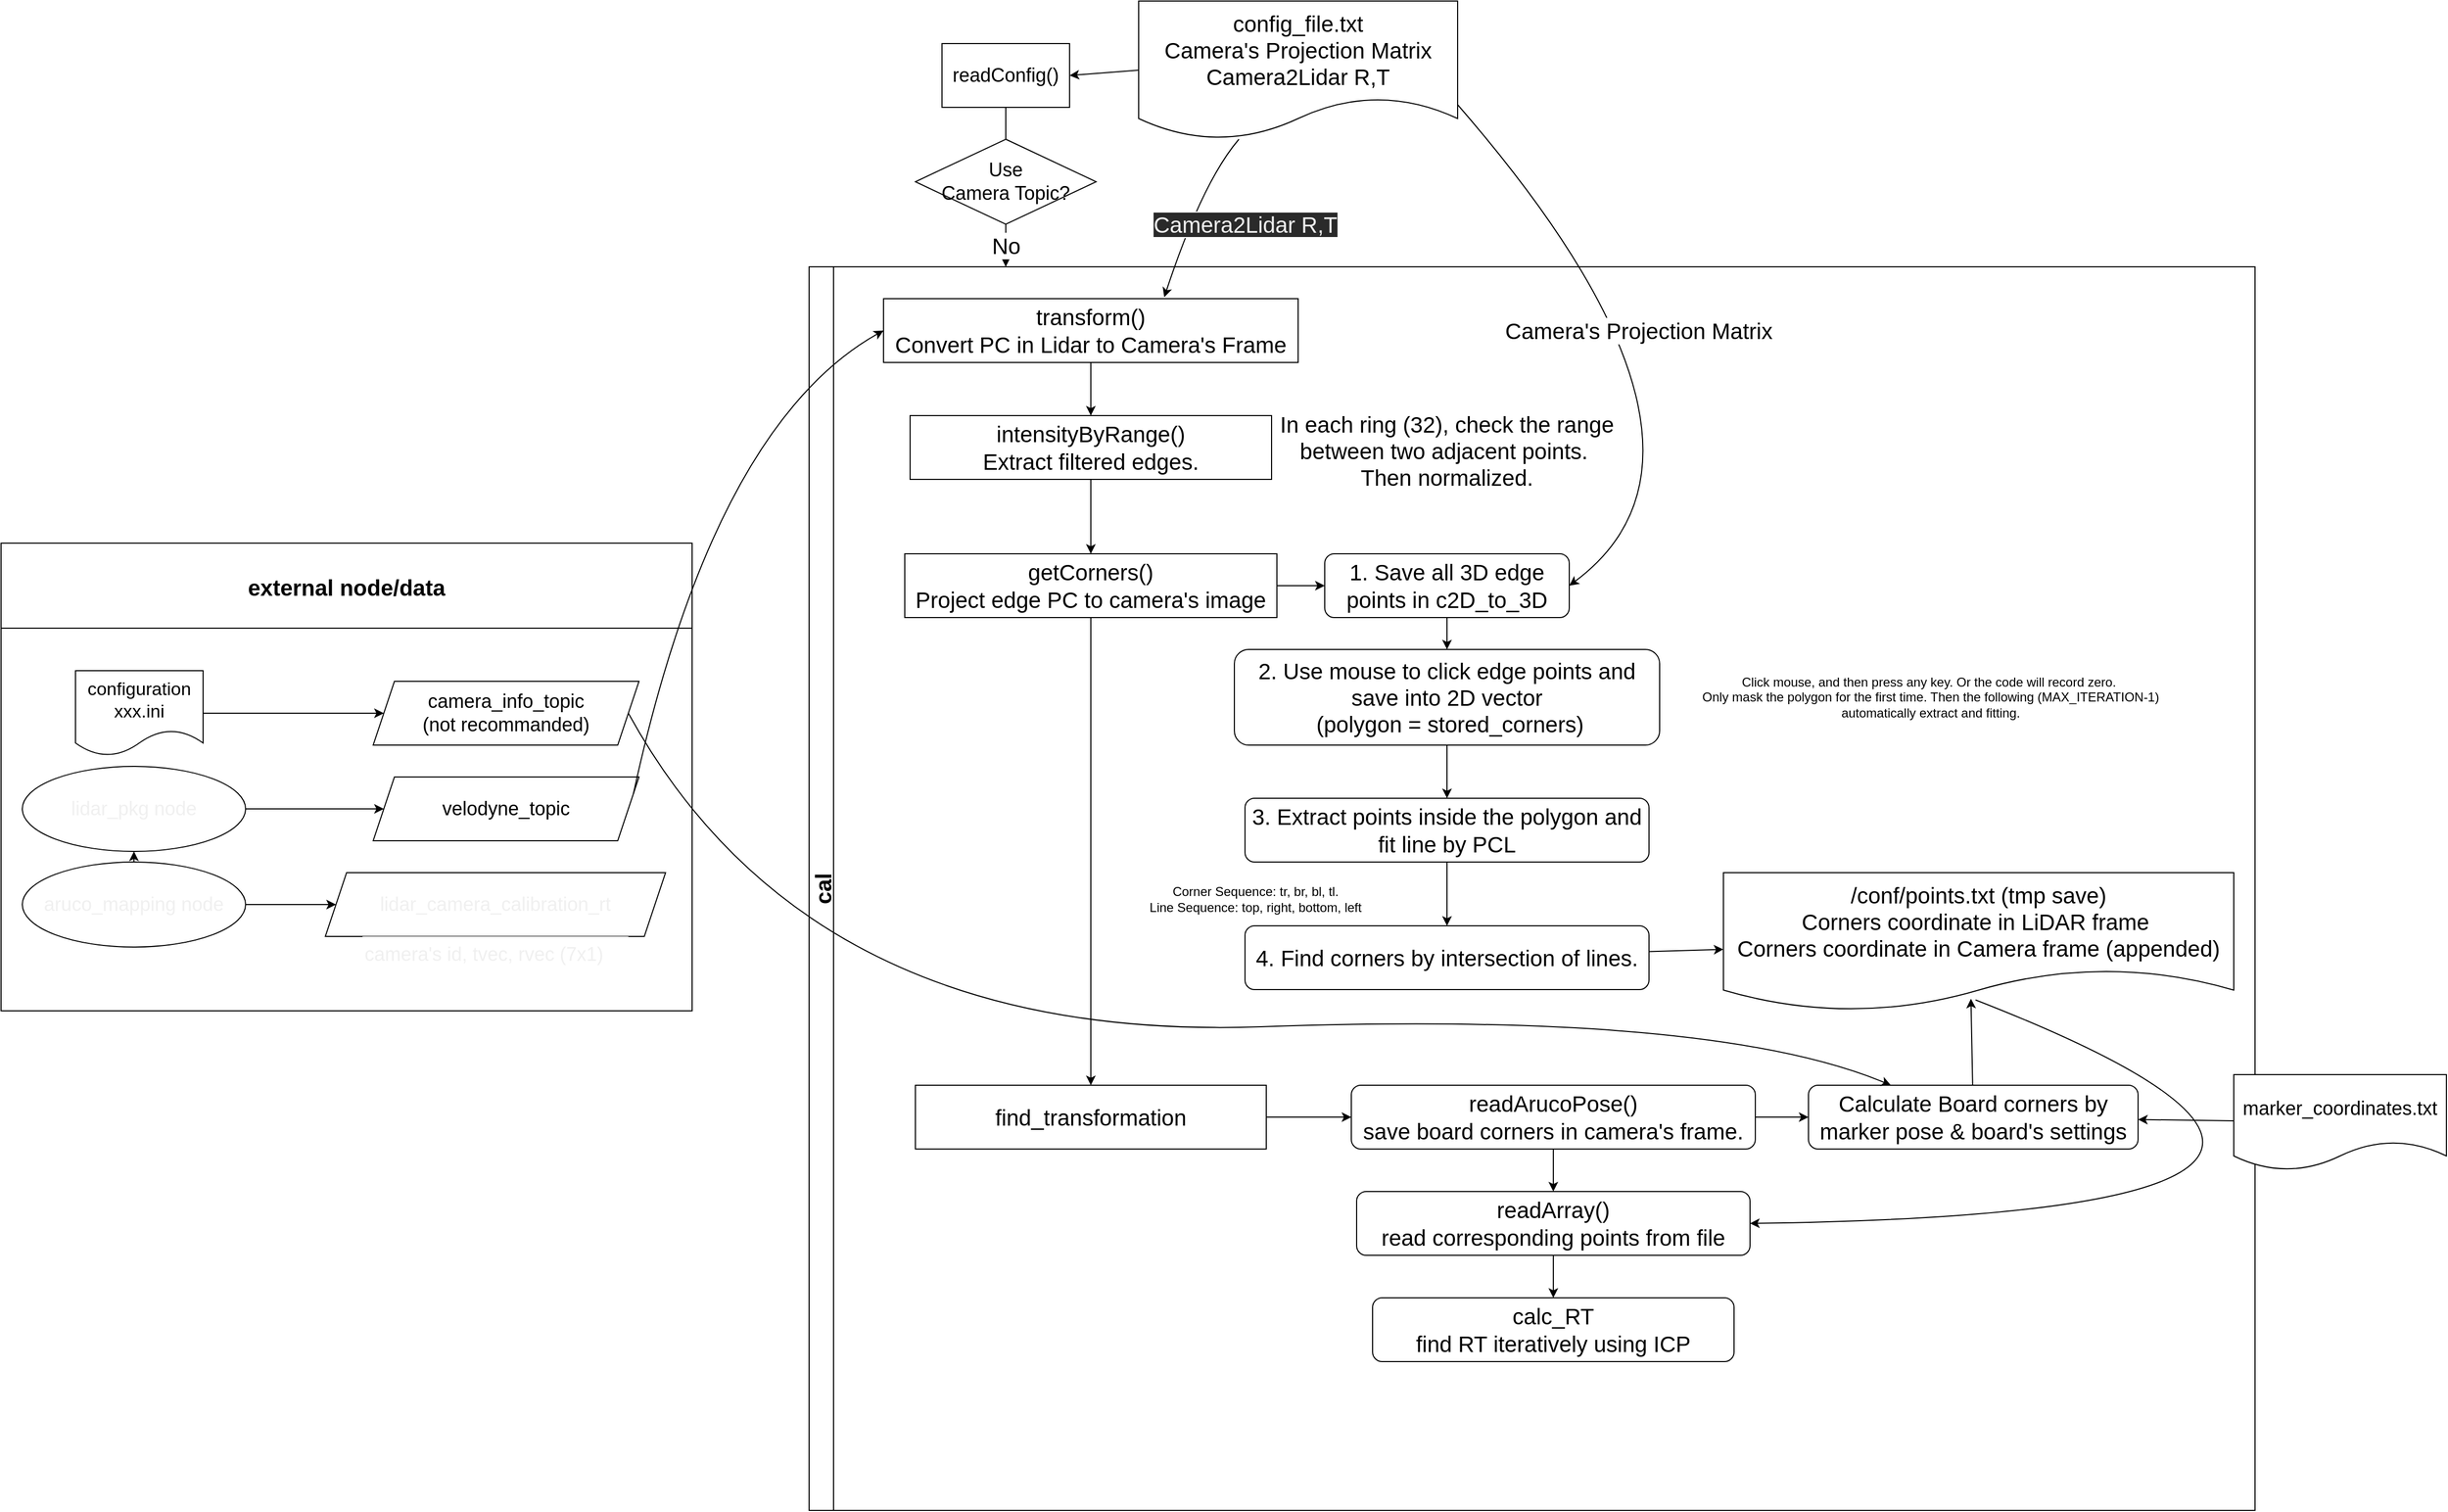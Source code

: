 <mxfile>
    <diagram id="_8cbG810vV8ou_kCPoqI" name="Page-1">
        <mxGraphModel dx="2572" dy="1300" grid="1" gridSize="10" guides="1" tooltips="1" connect="1" arrows="1" fold="1" page="1" pageScale="1" pageWidth="850" pageHeight="1100" math="0" shadow="0">
            <root>
                <mxCell id="0"/>
                <mxCell id="1" parent="0"/>
                <mxCell id="20" value="" style="edgeStyle=none;html=1;fontSize=18;exitX=0;exitY=0.5;exitDx=0;exitDy=0;entryX=1;entryY=0.5;entryDx=0;entryDy=0;" parent="1" source="179" target="3" edge="1">
                    <mxGeometry relative="1" as="geometry">
                        <mxPoint x="-70" y="240" as="targetPoint"/>
                    </mxGeometry>
                </mxCell>
                <mxCell id="3" value="readConfig()" style="rounded=0;whiteSpace=wrap;html=1;fontSize=18;" parent="1" vertex="1">
                    <mxGeometry x="145" y="130" width="120" height="60" as="geometry"/>
                </mxCell>
                <mxCell id="94" value="No" style="edgeStyle=none;html=1;exitX=0.5;exitY=1;exitDx=0;exitDy=0;fontSize=21;" parent="1" source="16" edge="1">
                    <mxGeometry relative="1" as="geometry">
                        <mxPoint as="offset"/>
                        <mxPoint x="205" y="340" as="targetPoint"/>
                    </mxGeometry>
                </mxCell>
                <mxCell id="16" value="Use &lt;br&gt;Camera Topic?" style="rhombus;whiteSpace=wrap;html=1;fontSize=18;" parent="1" vertex="1">
                    <mxGeometry x="120" y="220" width="170" height="80" as="geometry"/>
                </mxCell>
                <mxCell id="17" value="" style="edgeStyle=none;html=1;fontSize=18;endArrow=none;" parent="1" source="3" target="16" edge="1">
                    <mxGeometry relative="1" as="geometry">
                        <mxPoint x="235" y="160" as="sourcePoint"/>
                        <mxPoint x="235" y="350" as="targetPoint"/>
                    </mxGeometry>
                </mxCell>
                <mxCell id="47" value="&lt;span style=&quot;color: rgb(240 , 240 , 240) ; font-family: &amp;#34;helvetica&amp;#34; ; font-size: 18px ; font-style: normal ; font-weight: 400 ; letter-spacing: normal ; text-align: center ; text-indent: 0px ; text-transform: none ; word-spacing: 0px ; display: inline ; float: none&quot;&gt;lidar_camera_calibration_rt&lt;/span&gt;" style="shape=parallelogram;perimeter=parallelogramPerimeter;whiteSpace=wrap;html=1;fixedSize=1;fontSize=18;fillColor=default;" parent="1" vertex="1">
                    <mxGeometry x="-435" y="910" width="320" height="60" as="geometry"/>
                </mxCell>
                <mxCell id="49" value="camera_info_topic &lt;br&gt;(not recommanded)" style="shape=parallelogram;perimeter=parallelogramPerimeter;whiteSpace=wrap;html=1;fixedSize=1;fontSize=18;" parent="1" vertex="1">
                    <mxGeometry x="-390" y="730" width="250" height="60" as="geometry"/>
                </mxCell>
                <mxCell id="51" value="velodyne_topic" style="shape=parallelogram;perimeter=parallelogramPerimeter;whiteSpace=wrap;html=1;fixedSize=1;fontSize=18;" parent="1" vertex="1">
                    <mxGeometry x="-390" y="820" width="250" height="60" as="geometry"/>
                </mxCell>
                <mxCell id="57" value="" style="edgeStyle=none;html=1;" parent="1" source="54" target="47" edge="1">
                    <mxGeometry relative="1" as="geometry"/>
                </mxCell>
                <mxCell id="152" value="" style="edgeStyle=none;html=1;" edge="1" parent="1" source="54" target="75">
                    <mxGeometry relative="1" as="geometry"/>
                </mxCell>
                <mxCell id="54" value="&lt;span style=&quot;color: rgb(240 , 240 , 240) ; font-family: &amp;#34;helvetica&amp;#34; ; font-size: 18px ; font-style: normal ; font-weight: 400 ; letter-spacing: normal ; text-align: center ; text-indent: 0px ; text-transform: none ; word-spacing: 0px ; display: inline ; float: none&quot;&gt;aruco_mapping node&lt;/span&gt;" style="ellipse;whiteSpace=wrap;html=1;" parent="1" vertex="1">
                    <mxGeometry x="-720" y="900" width="210" height="80" as="geometry"/>
                </mxCell>
                <mxCell id="60" value="&lt;span style=&quot;color: rgb(240 , 240 , 240) ; font-family: &amp;#34;helvetica&amp;#34; ; font-size: 18px ; font-style: normal ; font-weight: 400 ; letter-spacing: normal ; text-align: center ; text-indent: 0px ; text-transform: none ; word-spacing: 0px ; display: inline ; float: none&quot;&gt;camera's id, tvec, rvec (7x1)&lt;/span&gt;" style="text;whiteSpace=wrap;html=1;fillColor=default;" parent="1" vertex="1">
                    <mxGeometry x="-400" y="970" width="250" height="30" as="geometry"/>
                </mxCell>
                <mxCell id="62" value="" style="edgeStyle=none;html=1;" parent="1" source="61" target="49" edge="1">
                    <mxGeometry relative="1" as="geometry"/>
                </mxCell>
                <mxCell id="61" value="configuration&lt;br&gt;xxx.ini" style="shape=document;whiteSpace=wrap;html=1;boundedLbl=1;fontSize=17;" parent="1" vertex="1">
                    <mxGeometry x="-670" y="720" width="120" height="80" as="geometry"/>
                </mxCell>
                <mxCell id="77" style="edgeStyle=none;html=1;entryX=0;entryY=0.5;entryDx=0;entryDy=0;" parent="1" source="75" target="51" edge="1">
                    <mxGeometry relative="1" as="geometry"/>
                </mxCell>
                <mxCell id="75" value="&lt;span style=&quot;color: rgb(240 , 240 , 240) ; font-family: &amp;#34;helvetica&amp;#34; ; font-size: 18px ; font-style: normal ; font-weight: 400 ; letter-spacing: normal ; text-align: center ; text-indent: 0px ; text-transform: none ; word-spacing: 0px ; display: inline ; float: none&quot;&gt;lidar_pkg node&lt;/span&gt;" style="ellipse;whiteSpace=wrap;html=1;fillColor=default;" parent="1" vertex="1">
                    <mxGeometry x="-720" y="810" width="210" height="80" as="geometry"/>
                </mxCell>
                <mxCell id="78" value="external node/data" style="swimlane;startSize=80;fontSize=21;labelBackgroundColor=default;labelBorderColor=none;rounded=0;shadow=0;glass=0;sketch=0;" parent="1" vertex="1">
                    <mxGeometry x="-740" y="600" width="650" height="440" as="geometry"/>
                </mxCell>
                <mxCell id="93" value="cal" style="swimlane;horizontal=0;rounded=0;shadow=0;glass=0;labelBackgroundColor=none;labelBorderColor=none;sketch=0;fontSize=21;" parent="1" vertex="1">
                    <mxGeometry x="20" y="340" width="1360" height="1170" as="geometry"/>
                </mxCell>
                <mxCell id="111" value="" style="edgeStyle=none;html=1;fontSize=21;" parent="93" source="101" target="109" edge="1">
                    <mxGeometry relative="1" as="geometry"/>
                </mxCell>
                <mxCell id="101" value="transform()&lt;br&gt;Convert PC in Lidar to Camera's Frame" style="rounded=0;whiteSpace=wrap;html=1;shadow=0;glass=0;labelBackgroundColor=none;labelBorderColor=none;sketch=0;fontSize=21;" parent="93" vertex="1">
                    <mxGeometry x="70" y="30" width="390" height="60" as="geometry"/>
                </mxCell>
                <mxCell id="113" value="" style="edgeStyle=none;html=1;fontSize=21;" parent="93" source="109" target="112" edge="1">
                    <mxGeometry relative="1" as="geometry"/>
                </mxCell>
                <mxCell id="109" value="intensityByRange()&lt;br&gt;Extract filtered edges." style="rounded=0;whiteSpace=wrap;html=1;shadow=0;glass=0;labelBackgroundColor=none;labelBorderColor=none;sketch=0;fontSize=21;" parent="93" vertex="1">
                    <mxGeometry x="95" y="140" width="340" height="60" as="geometry"/>
                </mxCell>
                <mxCell id="110" value="In each ring (32), check the range between two adjacent points.&amp;nbsp;&lt;br&gt;Then normalized." style="text;html=1;strokeColor=none;fillColor=none;align=center;verticalAlign=middle;whiteSpace=wrap;rounded=0;shadow=0;glass=0;labelBackgroundColor=none;labelBorderColor=none;sketch=0;fontSize=21;" parent="93" vertex="1">
                    <mxGeometry x="440" y="140" width="320" height="65" as="geometry"/>
                </mxCell>
                <mxCell id="122" value="" style="edgeStyle=none;html=1;" parent="93" source="112" target="114" edge="1">
                    <mxGeometry relative="1" as="geometry"/>
                </mxCell>
                <mxCell id="137" value="" style="edgeStyle=none;html=1;" parent="93" source="112" target="136" edge="1">
                    <mxGeometry relative="1" as="geometry"/>
                </mxCell>
                <mxCell id="112" value="getCorners()&lt;br&gt;Project edge PC to camera's image" style="whiteSpace=wrap;html=1;fontSize=21;rounded=0;shadow=0;glass=0;labelBackgroundColor=none;labelBorderColor=none;sketch=0;" parent="93" vertex="1">
                    <mxGeometry x="90" y="270" width="350" height="60" as="geometry"/>
                </mxCell>
                <mxCell id="123" value="" style="edgeStyle=none;html=1;" parent="93" source="114" target="115" edge="1">
                    <mxGeometry relative="1" as="geometry"/>
                </mxCell>
                <mxCell id="114" value="1. Save all 3D edge points in c2D_to_3D" style="rounded=1;whiteSpace=wrap;html=1;shadow=0;glass=0;labelBackgroundColor=none;labelBorderColor=none;sketch=0;fontSize=21;" parent="93" vertex="1">
                    <mxGeometry x="485" y="270" width="230" height="60" as="geometry"/>
                </mxCell>
                <mxCell id="125" value="" style="edgeStyle=none;html=1;" parent="93" source="115" target="124" edge="1">
                    <mxGeometry relative="1" as="geometry"/>
                </mxCell>
                <mxCell id="115" value="2. Use mouse to click edge points and save into 2D vector&lt;br&gt;&amp;nbsp;(polygon = stored_corners)" style="rounded=1;whiteSpace=wrap;html=1;shadow=0;glass=0;labelBackgroundColor=none;labelBorderColor=none;sketch=0;fontSize=21;" parent="93" vertex="1">
                    <mxGeometry x="400" y="360" width="400" height="90" as="geometry"/>
                </mxCell>
                <mxCell id="120" value="Click mouse, and then press any key. Or the code will record zero.&amp;nbsp;&lt;br&gt;Only mask the polygon for the first time. Then the following (MAX_ITERATION-1) automatically extract and fitting." style="text;html=1;strokeColor=none;fillColor=default;align=center;verticalAlign=middle;whiteSpace=wrap;rounded=0;gradientColor=none;" parent="93" vertex="1">
                    <mxGeometry x="830" y="355" width="450" height="100" as="geometry"/>
                </mxCell>
                <mxCell id="129" value="" style="edgeStyle=none;html=1;" parent="93" source="124" target="128" edge="1">
                    <mxGeometry relative="1" as="geometry"/>
                </mxCell>
                <mxCell id="124" value="3. Extract points inside the polygon and fit line by PCL" style="whiteSpace=wrap;html=1;fontSize=21;rounded=1;shadow=0;glass=0;labelBackgroundColor=none;labelBorderColor=none;sketch=0;" parent="93" vertex="1">
                    <mxGeometry x="410" y="500" width="380" height="60" as="geometry"/>
                </mxCell>
                <mxCell id="135" value="" style="edgeStyle=none;html=1;" parent="93" source="128" target="134" edge="1">
                    <mxGeometry relative="1" as="geometry"/>
                </mxCell>
                <mxCell id="128" value="4. Find corners by intersection of lines." style="whiteSpace=wrap;html=1;fontSize=21;rounded=1;shadow=0;glass=0;labelBackgroundColor=none;labelBorderColor=none;sketch=0;" parent="93" vertex="1">
                    <mxGeometry x="410" y="620" width="380" height="60" as="geometry"/>
                </mxCell>
                <mxCell id="131" value="Corner Sequence: tr, br, bl, tl. &lt;br&gt;Line Sequence: top, right, bottom, left" style="text;html=1;strokeColor=none;fillColor=default;align=center;verticalAlign=middle;whiteSpace=wrap;rounded=0;" parent="93" vertex="1">
                    <mxGeometry x="300" y="580" width="240" height="30" as="geometry"/>
                </mxCell>
                <mxCell id="134" value="/conf/points.txt (tmp save)&lt;br&gt;Corners coordinate in LiDAR frame&amp;nbsp;&lt;br&gt;Corners coordinate in Camera frame (appended)" style="shape=document;whiteSpace=wrap;html=1;boundedLbl=1;fontSize=21;rounded=1;shadow=0;glass=0;labelBackgroundColor=none;labelBorderColor=none;sketch=0;" parent="93" vertex="1">
                    <mxGeometry x="860" y="570" width="480" height="130" as="geometry"/>
                </mxCell>
                <mxCell id="139" value="" style="edgeStyle=none;html=1;" parent="93" source="136" edge="1">
                    <mxGeometry relative="1" as="geometry">
                        <mxPoint x="510" y="800" as="targetPoint"/>
                    </mxGeometry>
                </mxCell>
                <mxCell id="136" value="find_transformation" style="whiteSpace=wrap;html=1;fontSize=21;rounded=0;shadow=0;glass=0;labelBackgroundColor=none;labelBorderColor=none;sketch=0;" parent="93" vertex="1">
                    <mxGeometry x="100" y="770" width="330" height="60" as="geometry"/>
                </mxCell>
                <mxCell id="143" value="" style="edgeStyle=none;html=1;" parent="93" source="141" target="142" edge="1">
                    <mxGeometry relative="1" as="geometry"/>
                </mxCell>
                <mxCell id="148" value="" style="edgeStyle=none;html=1;fontSize=18;" parent="93" source="141" target="147" edge="1">
                    <mxGeometry relative="1" as="geometry"/>
                </mxCell>
                <mxCell id="141" value="readArucoPose()&lt;br&gt;save board corners in camera's frame." style="whiteSpace=wrap;html=1;fontSize=21;rounded=1;shadow=0;glass=0;labelBackgroundColor=none;labelBorderColor=none;sketch=0;" parent="93" vertex="1">
                    <mxGeometry x="510" y="770" width="380" height="60" as="geometry"/>
                </mxCell>
                <mxCell id="146" value="" style="edgeStyle=none;html=1;fontSize=18;entryX=0.485;entryY=0.912;entryDx=0;entryDy=0;entryPerimeter=0;" parent="93" source="142" target="134" edge="1">
                    <mxGeometry relative="1" as="geometry">
                        <mxPoint x="1070" y="690" as="targetPoint"/>
                    </mxGeometry>
                </mxCell>
                <mxCell id="142" value="Calculate Board corners by marker pose &amp;amp; board's settings" style="whiteSpace=wrap;html=1;fontSize=21;rounded=1;shadow=0;glass=0;labelBackgroundColor=none;labelBorderColor=none;sketch=0;" parent="93" vertex="1">
                    <mxGeometry x="940" y="770" width="310" height="60" as="geometry"/>
                </mxCell>
                <mxCell id="151" value="" style="edgeStyle=none;html=1;fontSize=18;" parent="93" source="147" target="150" edge="1">
                    <mxGeometry relative="1" as="geometry"/>
                </mxCell>
                <mxCell id="147" value="readArray()&lt;br&gt;read corresponding points from file" style="whiteSpace=wrap;html=1;fontSize=21;rounded=1;shadow=0;glass=0;labelBackgroundColor=none;labelBorderColor=none;sketch=0;" parent="93" vertex="1">
                    <mxGeometry x="515" y="870" width="370" height="60" as="geometry"/>
                </mxCell>
                <mxCell id="149" value="" style="curved=1;endArrow=classic;html=1;fontSize=21;exitX=0.494;exitY=0.921;exitDx=0;exitDy=0;entryX=1;entryY=0.5;entryDx=0;entryDy=0;exitPerimeter=0;" parent="93" source="134" target="147" edge="1">
                    <mxGeometry width="50" height="50" relative="1" as="geometry">
                        <mxPoint x="-160" y="430" as="sourcePoint"/>
                        <mxPoint x="1027.5" y="780" as="targetPoint"/>
                        <Array as="points">
                            <mxPoint x="1610" y="890"/>
                        </Array>
                    </mxGeometry>
                </mxCell>
                <mxCell id="150" value="calc_RT&lt;br&gt;find RT iteratively using ICP" style="whiteSpace=wrap;html=1;fontSize=21;rounded=1;shadow=0;glass=0;labelBackgroundColor=none;labelBorderColor=none;sketch=0;" parent="93" vertex="1">
                    <mxGeometry x="530" y="970" width="340" height="60" as="geometry"/>
                </mxCell>
                <mxCell id="105" value="&lt;meta charset=&quot;utf-8&quot;&gt;&lt;span style=&quot;color: rgb(240, 240, 240); font-family: helvetica; font-size: 21px; font-style: normal; font-weight: 400; letter-spacing: normal; text-align: center; text-indent: 0px; text-transform: none; word-spacing: 0px; background-color: rgb(42, 42, 42); display: inline; float: none;&quot;&gt;Camera2Lidar R,T&lt;/span&gt;" style="curved=1;endArrow=classic;html=1;fontSize=21;entryX=0.677;entryY=-0.023;entryDx=0;entryDy=0;entryPerimeter=0;" parent="1" source="179" target="101" edge="1">
                    <mxGeometry x="-0.066" y="51" width="50" height="50" relative="1" as="geometry">
                        <mxPoint x="520.0" y="220" as="sourcePoint"/>
                        <mxPoint x="700" y="240" as="targetPoint"/>
                        <Array as="points">
                            <mxPoint x="390" y="260"/>
                        </Array>
                        <mxPoint as="offset"/>
                    </mxGeometry>
                </mxCell>
                <mxCell id="108" value="" style="curved=1;endArrow=classic;html=1;fontSize=21;exitX=1;exitY=0.25;exitDx=0;exitDy=0;entryX=0;entryY=0.5;entryDx=0;entryDy=0;" parent="1" source="51" target="101" edge="1">
                    <mxGeometry width="50" height="50" relative="1" as="geometry">
                        <mxPoint x="460" y="690.0" as="sourcePoint"/>
                        <mxPoint x="90" y="900" as="targetPoint"/>
                        <Array as="points">
                            <mxPoint x="-70" y="490"/>
                        </Array>
                    </mxGeometry>
                </mxCell>
                <mxCell id="145" value="" style="edgeStyle=none;html=1;fontSize=18;" parent="1" source="126" target="142" edge="1">
                    <mxGeometry relative="1" as="geometry"/>
                </mxCell>
                <mxCell id="126" value="&lt;font style=&quot;font-size: 18px&quot;&gt;marker_coordinates.txt&lt;/font&gt;" style="shape=document;whiteSpace=wrap;html=1;boundedLbl=1;fontSize=17;" parent="1" vertex="1">
                    <mxGeometry x="1360" y="1100" width="200" height="90" as="geometry"/>
                </mxCell>
                <mxCell id="144" value="" style="curved=1;endArrow=classic;html=1;fontSize=21;exitX=1;exitY=0.5;exitDx=0;exitDy=0;entryX=0.25;entryY=0;entryDx=0;entryDy=0;" parent="1" source="49" target="142" edge="1">
                    <mxGeometry width="50" height="50" relative="1" as="geometry">
                        <mxPoint x="-279.998" y="817.815" as="sourcePoint"/>
                        <mxPoint x="-44.79" y="882.19" as="targetPoint"/>
                        <Array as="points">
                            <mxPoint x="20" y="1070"/>
                            <mxPoint x="870" y="1040"/>
                        </Array>
                    </mxGeometry>
                </mxCell>
                <mxCell id="179" value="config_file.txt&lt;br&gt;Camera's Projection Matrix&lt;br&gt;Camera2Lidar R,T" style="shape=document;whiteSpace=wrap;html=1;boundedLbl=1;fontSize=21;rounded=1;shadow=0;glass=0;labelBackgroundColor=none;labelBorderColor=none;sketch=0;" vertex="1" parent="1">
                    <mxGeometry x="330" y="90" width="300" height="130" as="geometry"/>
                </mxCell>
                <mxCell id="182" value="&lt;span&gt;Camera's Projection Matrix&lt;/span&gt;" style="curved=1;endArrow=classic;html=1;fontSize=21;entryX=1;entryY=0.5;entryDx=0;entryDy=0;exitX=1;exitY=0.75;exitDx=0;exitDy=0;" edge="1" parent="1" source="179" target="114">
                    <mxGeometry x="-0.157" y="-11" width="50" height="50" relative="1" as="geometry">
                        <mxPoint x="434" y="240" as="sourcePoint"/>
                        <mxPoint x="364.03" y="378.62" as="targetPoint"/>
                        <Array as="points">
                            <mxPoint x="910" y="510"/>
                        </Array>
                        <mxPoint as="offset"/>
                    </mxGeometry>
                </mxCell>
            </root>
        </mxGraphModel>
    </diagram>
</mxfile>